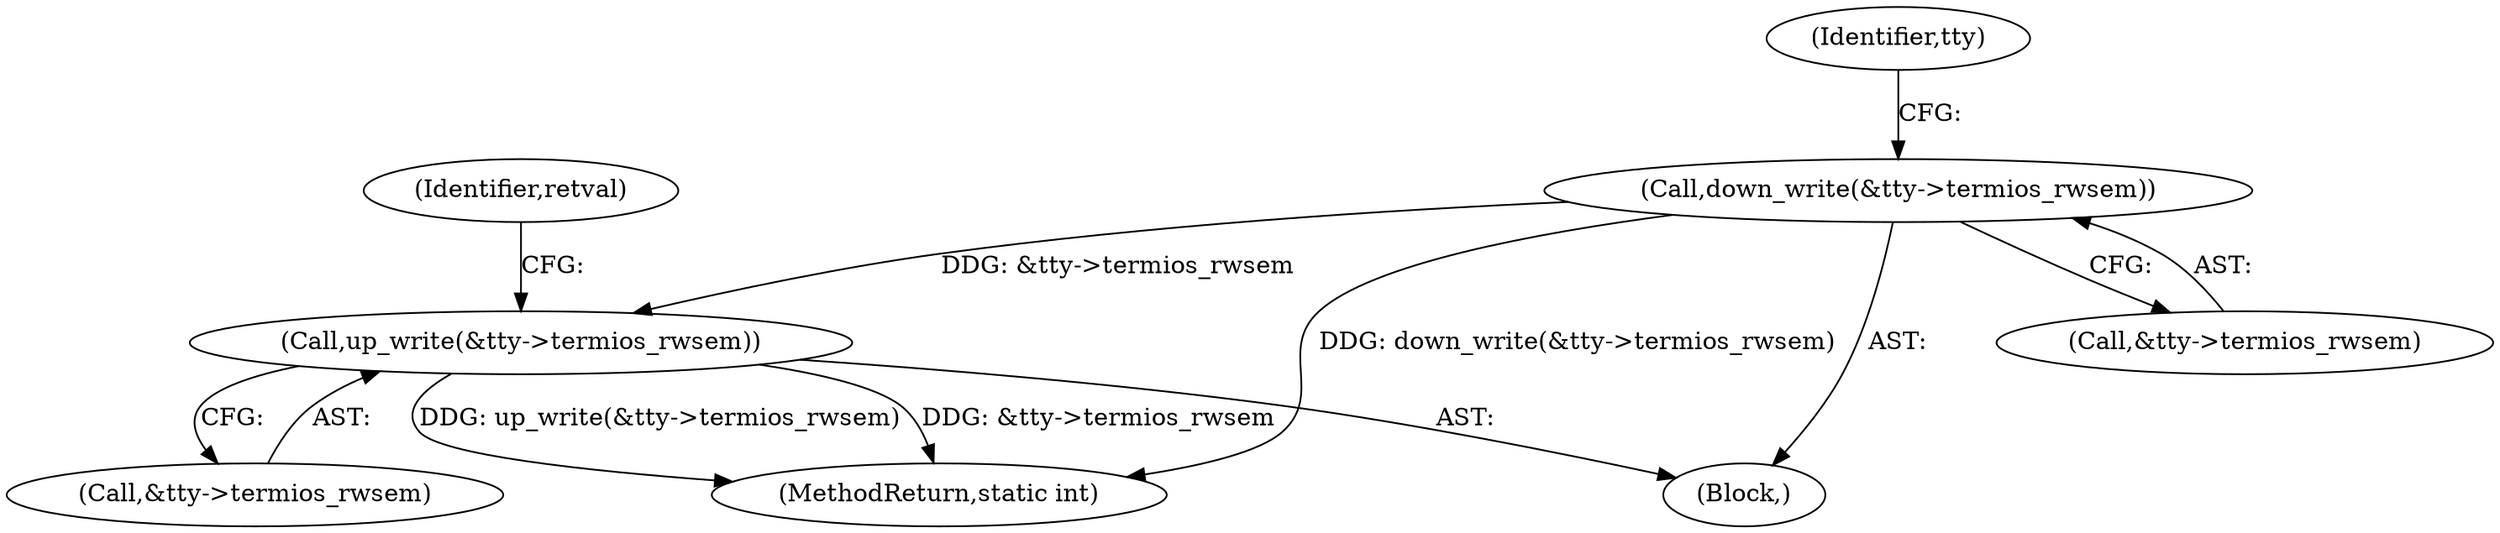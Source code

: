digraph "0_linux_966031f340185eddd05affcf72b740549f056348@API" {
"1000125" [label="(Call,down_write(&tty->termios_rwsem))"];
"1000146" [label="(Call,up_write(&tty->termios_rwsem))"];
"1000125" [label="(Call,down_write(&tty->termios_rwsem))"];
"1000153" [label="(Identifier,retval)"];
"1000133" [label="(Identifier,tty)"];
"1000147" [label="(Call,&tty->termios_rwsem)"];
"1000126" [label="(Call,&tty->termios_rwsem)"];
"1000164" [label="(MethodReturn,static int)"];
"1000115" [label="(Block,)"];
"1000146" [label="(Call,up_write(&tty->termios_rwsem))"];
"1000125" -> "1000115"  [label="AST: "];
"1000125" -> "1000126"  [label="CFG: "];
"1000126" -> "1000125"  [label="AST: "];
"1000133" -> "1000125"  [label="CFG: "];
"1000125" -> "1000164"  [label="DDG: down_write(&tty->termios_rwsem)"];
"1000125" -> "1000146"  [label="DDG: &tty->termios_rwsem"];
"1000146" -> "1000115"  [label="AST: "];
"1000146" -> "1000147"  [label="CFG: "];
"1000147" -> "1000146"  [label="AST: "];
"1000153" -> "1000146"  [label="CFG: "];
"1000146" -> "1000164"  [label="DDG: up_write(&tty->termios_rwsem)"];
"1000146" -> "1000164"  [label="DDG: &tty->termios_rwsem"];
}
